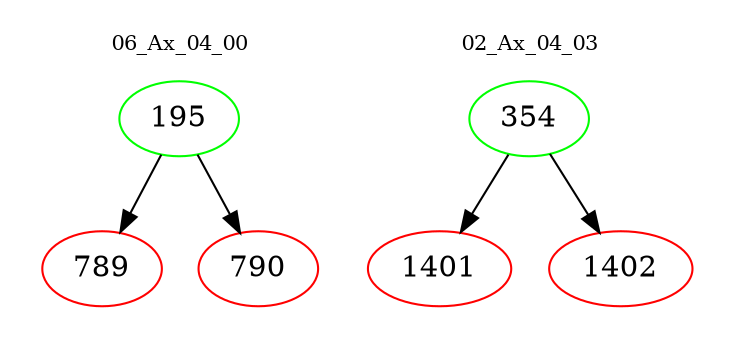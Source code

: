 digraph{
subgraph cluster_0 {
color = white
label = "06_Ax_04_00";
fontsize=10;
T0_195 [label="195", color="green"]
T0_195 -> T0_789 [color="black"]
T0_789 [label="789", color="red"]
T0_195 -> T0_790 [color="black"]
T0_790 [label="790", color="red"]
}
subgraph cluster_1 {
color = white
label = "02_Ax_04_03";
fontsize=10;
T1_354 [label="354", color="green"]
T1_354 -> T1_1401 [color="black"]
T1_1401 [label="1401", color="red"]
T1_354 -> T1_1402 [color="black"]
T1_1402 [label="1402", color="red"]
}
}
